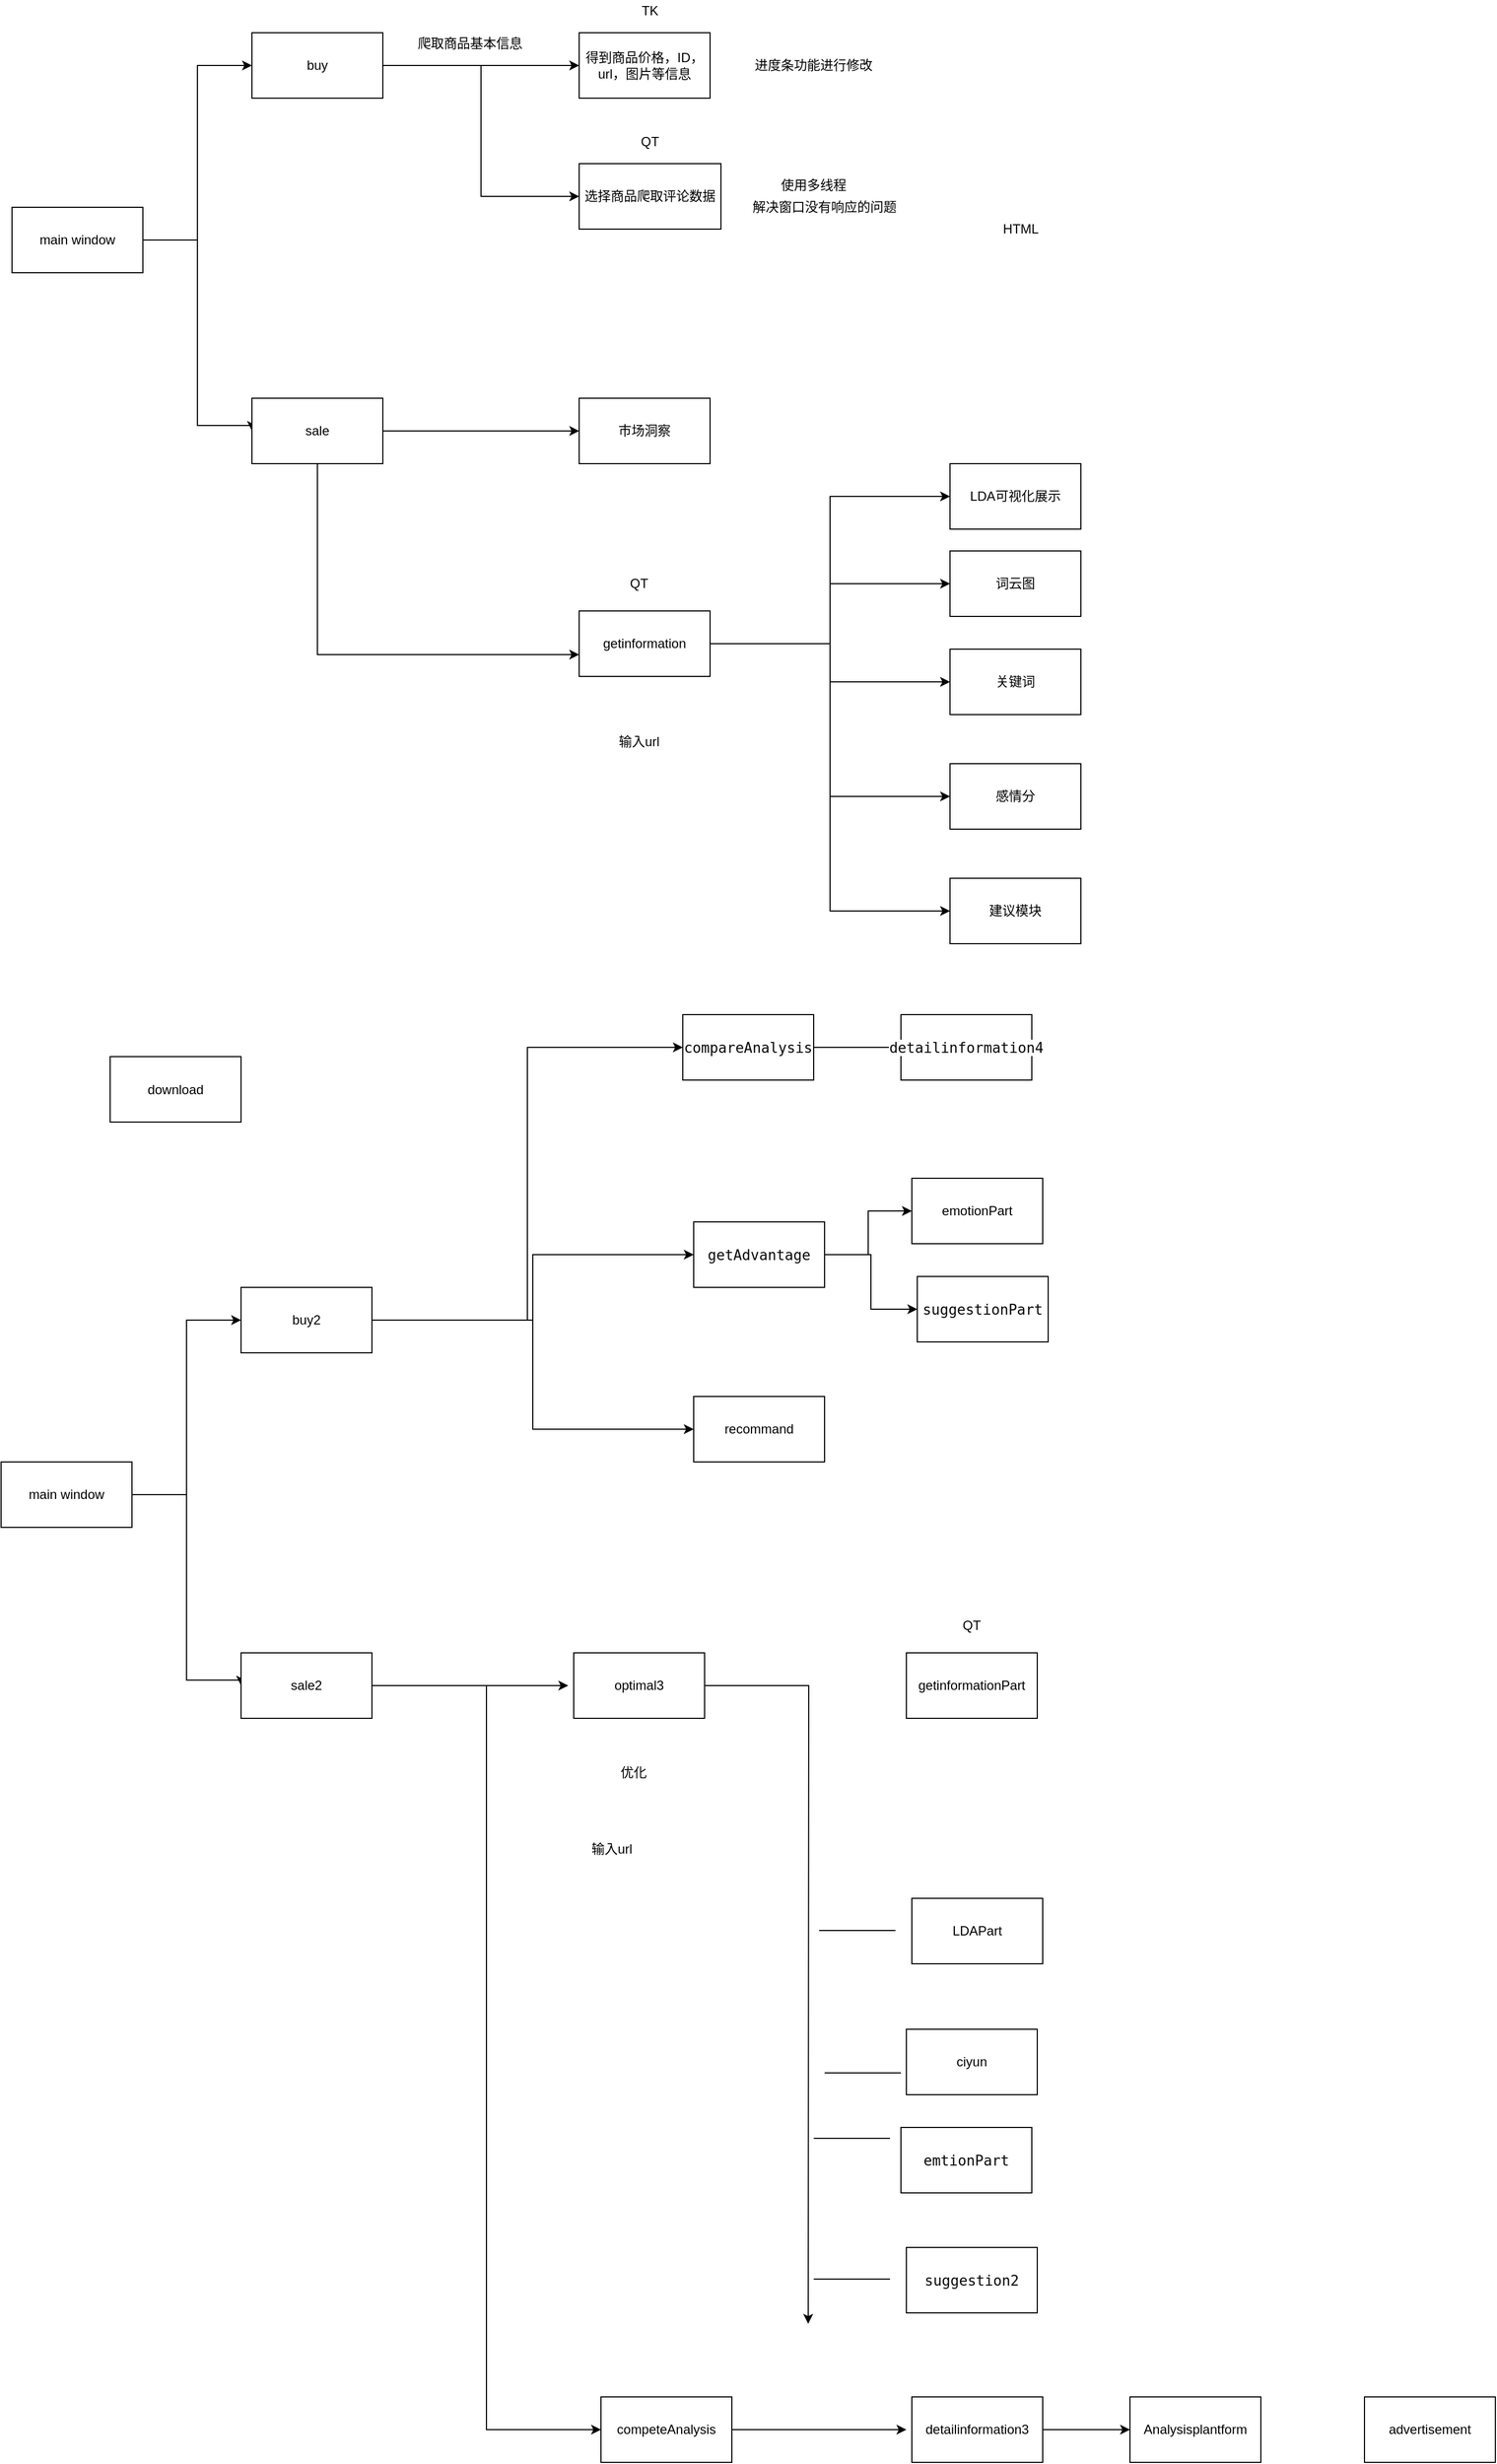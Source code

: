 <mxfile version="12.2.4" pages="1"><diagram id="lHDAryiGxdDC1VcWjpqK" name="Page-1"><mxGraphModel dx="1672" dy="1112" grid="1" gridSize="10" guides="1" tooltips="1" connect="1" arrows="1" fold="1" page="1" pageScale="1" pageWidth="827" pageHeight="1169" math="0" shadow="0"><root><mxCell id="0"/><mxCell id="1" parent="0"/><mxCell id="10" style="edgeStyle=orthogonalEdgeStyle;rounded=0;orthogonalLoop=1;jettySize=auto;html=1;entryX=0;entryY=0.5;entryDx=0;entryDy=0;" parent="1" source="2" target="5" edge="1"><mxGeometry relative="1" as="geometry"/></mxCell><mxCell id="18" style="edgeStyle=orthogonalEdgeStyle;rounded=0;orthogonalLoop=1;jettySize=auto;html=1;entryX=0;entryY=0.5;entryDx=0;entryDy=0;" parent="1" source="2" target="14" edge="1"><mxGeometry relative="1" as="geometry"><Array as="points"><mxPoint x="200" y="360"/><mxPoint x="200" y="530"/><mxPoint x="250" y="530"/></Array></mxGeometry></mxCell><mxCell id="2" value="main window" style="rounded=0;whiteSpace=wrap;html=1;" parent="1" vertex="1"><mxGeometry x="30" y="330" width="120" height="60" as="geometry"/></mxCell><mxCell id="12" style="edgeStyle=orthogonalEdgeStyle;rounded=0;orthogonalLoop=1;jettySize=auto;html=1;entryX=0;entryY=0.5;entryDx=0;entryDy=0;" parent="1" source="5" target="11" edge="1"><mxGeometry relative="1" as="geometry"/></mxCell><mxCell id="39" style="edgeStyle=orthogonalEdgeStyle;rounded=0;orthogonalLoop=1;jettySize=auto;html=1;entryX=0;entryY=0.5;entryDx=0;entryDy=0;" parent="1" source="5" target="38" edge="1"><mxGeometry relative="1" as="geometry"/></mxCell><mxCell id="5" value="buy" style="rounded=0;whiteSpace=wrap;html=1;" parent="1" vertex="1"><mxGeometry x="250" y="170" width="120" height="60" as="geometry"/></mxCell><mxCell id="11" value="得到商品价格，ID，url，图片等信息" style="rounded=0;whiteSpace=wrap;html=1;" parent="1" vertex="1"><mxGeometry x="550" y="170" width="120" height="60" as="geometry"/></mxCell><mxCell id="13" value="爬取商品基本信息" style="text;html=1;strokeColor=none;fillColor=none;align=center;verticalAlign=middle;whiteSpace=wrap;rounded=0;" parent="1" vertex="1"><mxGeometry x="400" y="170" width="100" height="20" as="geometry"/></mxCell><mxCell id="17" value="" style="edgeStyle=orthogonalEdgeStyle;rounded=0;orthogonalLoop=1;jettySize=auto;html=1;" parent="1" source="14" target="16" edge="1"><mxGeometry relative="1" as="geometry"><Array as="points"><mxPoint x="310" y="740"/></Array></mxGeometry></mxCell><mxCell id="53" style="edgeStyle=orthogonalEdgeStyle;rounded=0;orthogonalLoop=1;jettySize=auto;html=1;" parent="1" source="14" target="51" edge="1"><mxGeometry relative="1" as="geometry"/></mxCell><mxCell id="14" value="sale" style="rounded=0;whiteSpace=wrap;html=1;" parent="1" vertex="1"><mxGeometry x="250" y="505" width="120" height="60" as="geometry"/></mxCell><mxCell id="25" style="edgeStyle=orthogonalEdgeStyle;rounded=0;orthogonalLoop=1;jettySize=auto;html=1;entryX=0;entryY=0.5;entryDx=0;entryDy=0;" parent="1" source="16" target="24" edge="1"><mxGeometry relative="1" as="geometry"/></mxCell><mxCell id="27" style="edgeStyle=orthogonalEdgeStyle;rounded=0;orthogonalLoop=1;jettySize=auto;html=1;entryX=0;entryY=0.5;entryDx=0;entryDy=0;" parent="1" source="16" target="26" edge="1"><mxGeometry relative="1" as="geometry"/></mxCell><mxCell id="30" style="edgeStyle=orthogonalEdgeStyle;rounded=0;orthogonalLoop=1;jettySize=auto;html=1;entryX=0;entryY=0.5;entryDx=0;entryDy=0;" parent="1" source="16" target="28" edge="1"><mxGeometry relative="1" as="geometry"/></mxCell><mxCell id="31" style="edgeStyle=orthogonalEdgeStyle;rounded=0;orthogonalLoop=1;jettySize=auto;html=1;entryX=0;entryY=0.5;entryDx=0;entryDy=0;" parent="1" source="16" target="29" edge="1"><mxGeometry relative="1" as="geometry"/></mxCell><mxCell id="46" style="edgeStyle=orthogonalEdgeStyle;rounded=0;orthogonalLoop=1;jettySize=auto;html=1;entryX=0;entryY=0.5;entryDx=0;entryDy=0;" parent="1" source="16" target="45" edge="1"><mxGeometry relative="1" as="geometry"/></mxCell><mxCell id="16" value="getinformation" style="rounded=0;whiteSpace=wrap;html=1;" parent="1" vertex="1"><mxGeometry x="550" y="700" width="120" height="60" as="geometry"/></mxCell><mxCell id="22" value="进度条功能进行修改" style="text;html=1;strokeColor=none;fillColor=none;align=center;verticalAlign=middle;whiteSpace=wrap;rounded=0;" parent="1" vertex="1"><mxGeometry x="700" y="190" width="130" height="20" as="geometry"/></mxCell><mxCell id="24" value="LDA可视化展示" style="rounded=0;whiteSpace=wrap;html=1;" parent="1" vertex="1"><mxGeometry x="890" y="565" width="120" height="60" as="geometry"/></mxCell><mxCell id="26" value="词云图" style="rounded=0;whiteSpace=wrap;html=1;" parent="1" vertex="1"><mxGeometry x="890" y="645" width="120" height="60" as="geometry"/></mxCell><mxCell id="28" value="关键词" style="rounded=0;whiteSpace=wrap;html=1;" parent="1" vertex="1"><mxGeometry x="890" y="735" width="120" height="60" as="geometry"/></mxCell><mxCell id="29" value="建议模块" style="rounded=0;whiteSpace=wrap;html=1;" parent="1" vertex="1"><mxGeometry x="890" y="945" width="120" height="60" as="geometry"/></mxCell><mxCell id="38" value="选择商品爬取评论数据" style="rounded=0;whiteSpace=wrap;html=1;" parent="1" vertex="1"><mxGeometry x="550" y="290" width="130" height="60" as="geometry"/></mxCell><mxCell id="40" value="TK" style="text;html=1;strokeColor=none;fillColor=none;align=center;verticalAlign=middle;whiteSpace=wrap;rounded=0;" parent="1" vertex="1"><mxGeometry x="550" y="140" width="130" height="20" as="geometry"/></mxCell><mxCell id="42" value="QT" style="text;html=1;strokeColor=none;fillColor=none;align=center;verticalAlign=middle;whiteSpace=wrap;rounded=0;" parent="1" vertex="1"><mxGeometry x="550" y="260" width="130" height="20" as="geometry"/></mxCell><mxCell id="43" value="QT" style="text;html=1;strokeColor=none;fillColor=none;align=center;verticalAlign=middle;whiteSpace=wrap;rounded=0;" parent="1" vertex="1"><mxGeometry x="540" y="665" width="130" height="20" as="geometry"/></mxCell><mxCell id="44" value="HTML" style="text;html=1;strokeColor=none;fillColor=none;align=center;verticalAlign=middle;whiteSpace=wrap;rounded=0;" parent="1" vertex="1"><mxGeometry x="890" y="340" width="130" height="20" as="geometry"/></mxCell><mxCell id="45" value="感情分" style="rounded=0;whiteSpace=wrap;html=1;" parent="1" vertex="1"><mxGeometry x="890" y="840" width="120" height="60" as="geometry"/></mxCell><mxCell id="48" value="使用多线程" style="text;html=1;strokeColor=none;fillColor=none;align=center;verticalAlign=middle;whiteSpace=wrap;rounded=0;" parent="1" vertex="1"><mxGeometry x="700" y="300" width="130" height="20" as="geometry"/></mxCell><mxCell id="49" value="解决窗口没有响应的问题" style="text;html=1;strokeColor=none;fillColor=none;align=center;verticalAlign=middle;whiteSpace=wrap;rounded=0;" parent="1" vertex="1"><mxGeometry x="700" y="320" width="150" height="20" as="geometry"/></mxCell><mxCell id="50" value="输入url" style="text;html=1;strokeColor=none;fillColor=none;align=center;verticalAlign=middle;whiteSpace=wrap;rounded=0;" parent="1" vertex="1"><mxGeometry x="385" y="775" width="440" height="90" as="geometry"/></mxCell><mxCell id="51" value="市场洞察" style="rounded=0;whiteSpace=wrap;html=1;" parent="1" vertex="1"><mxGeometry x="550" y="505" width="120" height="60" as="geometry"/></mxCell><mxCell id="88" style="edgeStyle=orthogonalEdgeStyle;rounded=0;orthogonalLoop=1;jettySize=auto;html=1;entryX=0;entryY=0.5;entryDx=0;entryDy=0;" parent="1" source="90" target="93" edge="1"><mxGeometry relative="1" as="geometry"/></mxCell><mxCell id="89" style="edgeStyle=orthogonalEdgeStyle;rounded=0;orthogonalLoop=1;jettySize=auto;html=1;entryX=0;entryY=0.5;entryDx=0;entryDy=0;" parent="1" source="90" target="98" edge="1"><mxGeometry relative="1" as="geometry"><Array as="points"><mxPoint x="190" y="1510"/><mxPoint x="190" y="1680"/><mxPoint x="240" y="1680"/></Array></mxGeometry></mxCell><mxCell id="90" value="main window" style="rounded=0;whiteSpace=wrap;html=1;" parent="1" vertex="1"><mxGeometry x="20" y="1480" width="120" height="60" as="geometry"/></mxCell><mxCell id="91" style="edgeStyle=orthogonalEdgeStyle;rounded=0;orthogonalLoop=1;jettySize=auto;html=1;entryX=0;entryY=0.5;entryDx=0;entryDy=0;" parent="1" source="93" target="174" edge="1"><mxGeometry relative="1" as="geometry"><mxPoint x="540" y="1350" as="targetPoint"/></mxGeometry></mxCell><mxCell id="176" style="edgeStyle=orthogonalEdgeStyle;rounded=0;orthogonalLoop=1;jettySize=auto;html=1;entryX=0;entryY=0.5;entryDx=0;entryDy=0;" parent="1" source="93" target="173" edge="1"><mxGeometry relative="1" as="geometry"/></mxCell><mxCell id="177" style="edgeStyle=orthogonalEdgeStyle;rounded=0;orthogonalLoop=1;jettySize=auto;html=1;entryX=0;entryY=0.5;entryDx=0;entryDy=0;" parent="1" source="93" target="175" edge="1"><mxGeometry relative="1" as="geometry"/></mxCell><mxCell id="93" value="buy2" style="rounded=0;whiteSpace=wrap;html=1;" parent="1" vertex="1"><mxGeometry x="240" y="1320" width="120" height="60" as="geometry"/></mxCell><mxCell id="97" style="edgeStyle=orthogonalEdgeStyle;rounded=0;orthogonalLoop=1;jettySize=auto;html=1;" parent="1" source="98" edge="1"><mxGeometry relative="1" as="geometry"><mxPoint x="540" y="1685" as="targetPoint"/></mxGeometry></mxCell><mxCell id="164" style="edgeStyle=orthogonalEdgeStyle;rounded=0;orthogonalLoop=1;jettySize=auto;html=1;entryX=0;entryY=0.5;entryDx=0;entryDy=0;" parent="1" source="98" target="160" edge="1"><mxGeometry relative="1" as="geometry"/></mxCell><mxCell id="98" value="sale2" style="rounded=0;whiteSpace=wrap;html=1;" parent="1" vertex="1"><mxGeometry x="240" y="1655" width="120" height="60" as="geometry"/></mxCell><mxCell id="104" value="getinformationPart" style="rounded=0;whiteSpace=wrap;html=1;" parent="1" vertex="1"><mxGeometry x="850" y="1655" width="120" height="60" as="geometry"/></mxCell><mxCell id="113" value="QT" style="text;html=1;strokeColor=none;fillColor=none;align=center;verticalAlign=middle;whiteSpace=wrap;rounded=0;" parent="1" vertex="1"><mxGeometry x="845" y="1620" width="130" height="20" as="geometry"/></mxCell><mxCell id="118" value="输入url" style="text;html=1;strokeColor=none;fillColor=none;align=center;verticalAlign=middle;whiteSpace=wrap;rounded=0;" parent="1" vertex="1"><mxGeometry x="360" y="1790" width="440" height="90" as="geometry"/></mxCell><mxCell id="131" style="edgeStyle=orthogonalEdgeStyle;rounded=0;orthogonalLoop=1;jettySize=auto;html=1;" parent="1" source="122" edge="1"><mxGeometry relative="1" as="geometry"><mxPoint x="760" y="2270" as="targetPoint"/></mxGeometry></mxCell><mxCell id="122" value="optimal3" style="rounded=0;whiteSpace=wrap;html=1;" parent="1" vertex="1"><mxGeometry x="545" y="1655" width="120" height="60" as="geometry"/></mxCell><mxCell id="125" value="优化" style="text;html=1;strokeColor=none;fillColor=none;align=center;verticalAlign=middle;whiteSpace=wrap;rounded=0;" parent="1" vertex="1"><mxGeometry x="380" y="1720" width="440" height="90" as="geometry"/></mxCell><mxCell id="126" value="LDAPart" style="rounded=0;whiteSpace=wrap;html=1;" parent="1" vertex="1"><mxGeometry x="855" y="1880" width="120" height="60" as="geometry"/></mxCell><mxCell id="129" value="ciyun" style="rounded=0;whiteSpace=wrap;html=1;" parent="1" vertex="1"><mxGeometry x="850" y="2000" width="120" height="60" as="geometry"/></mxCell><mxCell id="130" value="emotionPart" style="rounded=0;whiteSpace=wrap;html=1;" parent="1" vertex="1"><mxGeometry x="855" y="1220" width="120" height="60" as="geometry"/></mxCell><mxCell id="140" value="&lt;pre style=&quot;background-color: #ffffff ; color: #080808 ; font-family: &amp;#34;jetbrains mono&amp;#34; , monospace ; font-size: 9.8pt&quot;&gt;suggestionPart&lt;/pre&gt;" style="rounded=0;whiteSpace=wrap;html=1;" parent="1" vertex="1"><mxGeometry x="860" y="1310" width="120" height="60" as="geometry"/></mxCell><mxCell id="157" value="" style="endArrow=none;html=1;" parent="1" edge="1"><mxGeometry width="50" height="50" relative="1" as="geometry"><mxPoint x="775" y="2040" as="sourcePoint"/><mxPoint x="845" y="2040" as="targetPoint"/></mxGeometry></mxCell><mxCell id="159" value="" style="endArrow=none;html=1;" parent="1" edge="1"><mxGeometry width="50" height="50" relative="1" as="geometry"><mxPoint x="770" y="1909.5" as="sourcePoint"/><mxPoint x="840" y="1909.5" as="targetPoint"/></mxGeometry></mxCell><mxCell id="163" style="edgeStyle=orthogonalEdgeStyle;rounded=0;orthogonalLoop=1;jettySize=auto;html=1;" parent="1" source="160" edge="1"><mxGeometry relative="1" as="geometry"><mxPoint x="850" y="2367" as="targetPoint"/></mxGeometry></mxCell><mxCell id="160" value="competeAnalysis" style="rounded=0;whiteSpace=wrap;html=1;" parent="1" vertex="1"><mxGeometry x="570" y="2337" width="120" height="60" as="geometry"/></mxCell><mxCell id="169" value="" style="edgeStyle=orthogonalEdgeStyle;rounded=0;orthogonalLoop=1;jettySize=auto;html=1;" parent="1" source="162" target="168" edge="1"><mxGeometry relative="1" as="geometry"/></mxCell><mxCell id="162" value="detailinformation3" style="rounded=0;whiteSpace=wrap;html=1;" parent="1" vertex="1"><mxGeometry x="855" y="2337" width="120" height="60" as="geometry"/></mxCell><mxCell id="168" value="Analysisplantform" style="rounded=0;whiteSpace=wrap;html=1;" parent="1" vertex="1"><mxGeometry x="1055" y="2337" width="120" height="60" as="geometry"/></mxCell><mxCell id="172" value="advertisement" style="rounded=0;whiteSpace=wrap;html=1;" parent="1" vertex="1"><mxGeometry x="1270" y="2337" width="120" height="60" as="geometry"/></mxCell><mxCell id="189" style="edgeStyle=orthogonalEdgeStyle;rounded=0;orthogonalLoop=1;jettySize=auto;html=1;entryX=0;entryY=0.5;entryDx=0;entryDy=0;" parent="1" source="173" target="178" edge="1"><mxGeometry relative="1" as="geometry"/></mxCell><mxCell id="173" value="&lt;pre style=&quot;background-color: #ffffff ; color: #080808 ; font-family: &amp;#34;jetbrains mono&amp;#34; , monospace ; font-size: 9.8pt&quot;&gt;&lt;pre style=&quot;font-family: &amp;#34;jetbrains mono&amp;#34; , monospace ; font-size: 9.8pt&quot;&gt;compareAnalysis&lt;/pre&gt;&lt;/pre&gt;" style="rounded=0;whiteSpace=wrap;html=1;" parent="1" vertex="1"><mxGeometry x="645" y="1070" width="120" height="60" as="geometry"/></mxCell><mxCell id="190" style="edgeStyle=orthogonalEdgeStyle;rounded=0;orthogonalLoop=1;jettySize=auto;html=1;entryX=0;entryY=0.5;entryDx=0;entryDy=0;" parent="1" source="174" target="130" edge="1"><mxGeometry relative="1" as="geometry"/></mxCell><mxCell id="191" style="edgeStyle=orthogonalEdgeStyle;rounded=0;orthogonalLoop=1;jettySize=auto;html=1;entryX=0;entryY=0.5;entryDx=0;entryDy=0;" parent="1" source="174" target="140" edge="1"><mxGeometry relative="1" as="geometry"/></mxCell><mxCell id="174" value="&lt;pre style=&quot;background-color: #ffffff ; color: #080808 ; font-family: &amp;#34;jetbrains mono&amp;#34; , monospace ; font-size: 9.8pt&quot;&gt;&lt;pre style=&quot;font-family: &amp;#34;jetbrains mono&amp;#34; , monospace ; font-size: 9.8pt&quot;&gt;getAdvantage&lt;/pre&gt;&lt;/pre&gt;" style="rounded=0;whiteSpace=wrap;html=1;" parent="1" vertex="1"><mxGeometry x="655" y="1260" width="120" height="60" as="geometry"/></mxCell><mxCell id="175" value="recommand" style="rounded=0;whiteSpace=wrap;html=1;" parent="1" vertex="1"><mxGeometry x="655" y="1420" width="120" height="60" as="geometry"/></mxCell><mxCell id="178" value="&lt;pre style=&quot;background-color: #ffffff ; color: #080808 ; font-family: &amp;#34;jetbrains mono&amp;#34; , monospace ; font-size: 9.8pt&quot;&gt;detailinformation4&lt;/pre&gt;" style="rounded=0;whiteSpace=wrap;html=1;" parent="1" vertex="1"><mxGeometry x="845" y="1070" width="120" height="60" as="geometry"/></mxCell><mxCell id="192" value="download" style="rounded=0;whiteSpace=wrap;html=1;" parent="1" vertex="1"><mxGeometry x="120" y="1108.5" width="120" height="60" as="geometry"/></mxCell><mxCell id="193" value="&lt;pre style=&quot;background-color: #ffffff ; color: #080808 ; font-family: &amp;#34;jetbrains mono&amp;#34; , monospace ; font-size: 9.8pt&quot;&gt;emtionPart&lt;/pre&gt;" style="rounded=0;whiteSpace=wrap;html=1;" parent="1" vertex="1"><mxGeometry x="845" y="2090" width="120" height="60" as="geometry"/></mxCell><mxCell id="194" value="&lt;pre style=&quot;background-color: #ffffff ; color: #080808 ; font-family: &amp;#34;jetbrains mono&amp;#34; , monospace ; font-size: 9.8pt&quot;&gt;suggestion2&lt;/pre&gt;" style="rounded=0;whiteSpace=wrap;html=1;" parent="1" vertex="1"><mxGeometry x="850" y="2200" width="120" height="60" as="geometry"/></mxCell><mxCell id="195" value="" style="endArrow=none;html=1;" parent="1" edge="1"><mxGeometry width="50" height="50" relative="1" as="geometry"><mxPoint x="765" y="2100.0" as="sourcePoint"/><mxPoint x="835" y="2100.0" as="targetPoint"/></mxGeometry></mxCell><mxCell id="196" value="" style="endArrow=none;html=1;" parent="1" edge="1"><mxGeometry width="50" height="50" relative="1" as="geometry"><mxPoint x="765" y="2100.0" as="sourcePoint"/><mxPoint x="835" y="2100.0" as="targetPoint"/><Array as="points"><mxPoint x="800" y="2100"/></Array></mxGeometry></mxCell><mxCell id="197" value="" style="endArrow=none;html=1;" parent="1" edge="1"><mxGeometry width="50" height="50" relative="1" as="geometry"><mxPoint x="765" y="2229.0" as="sourcePoint"/><mxPoint x="835" y="2229.0" as="targetPoint"/><Array as="points"><mxPoint x="800" y="2229"/></Array></mxGeometry></mxCell></root></mxGraphModel></diagram></mxfile>